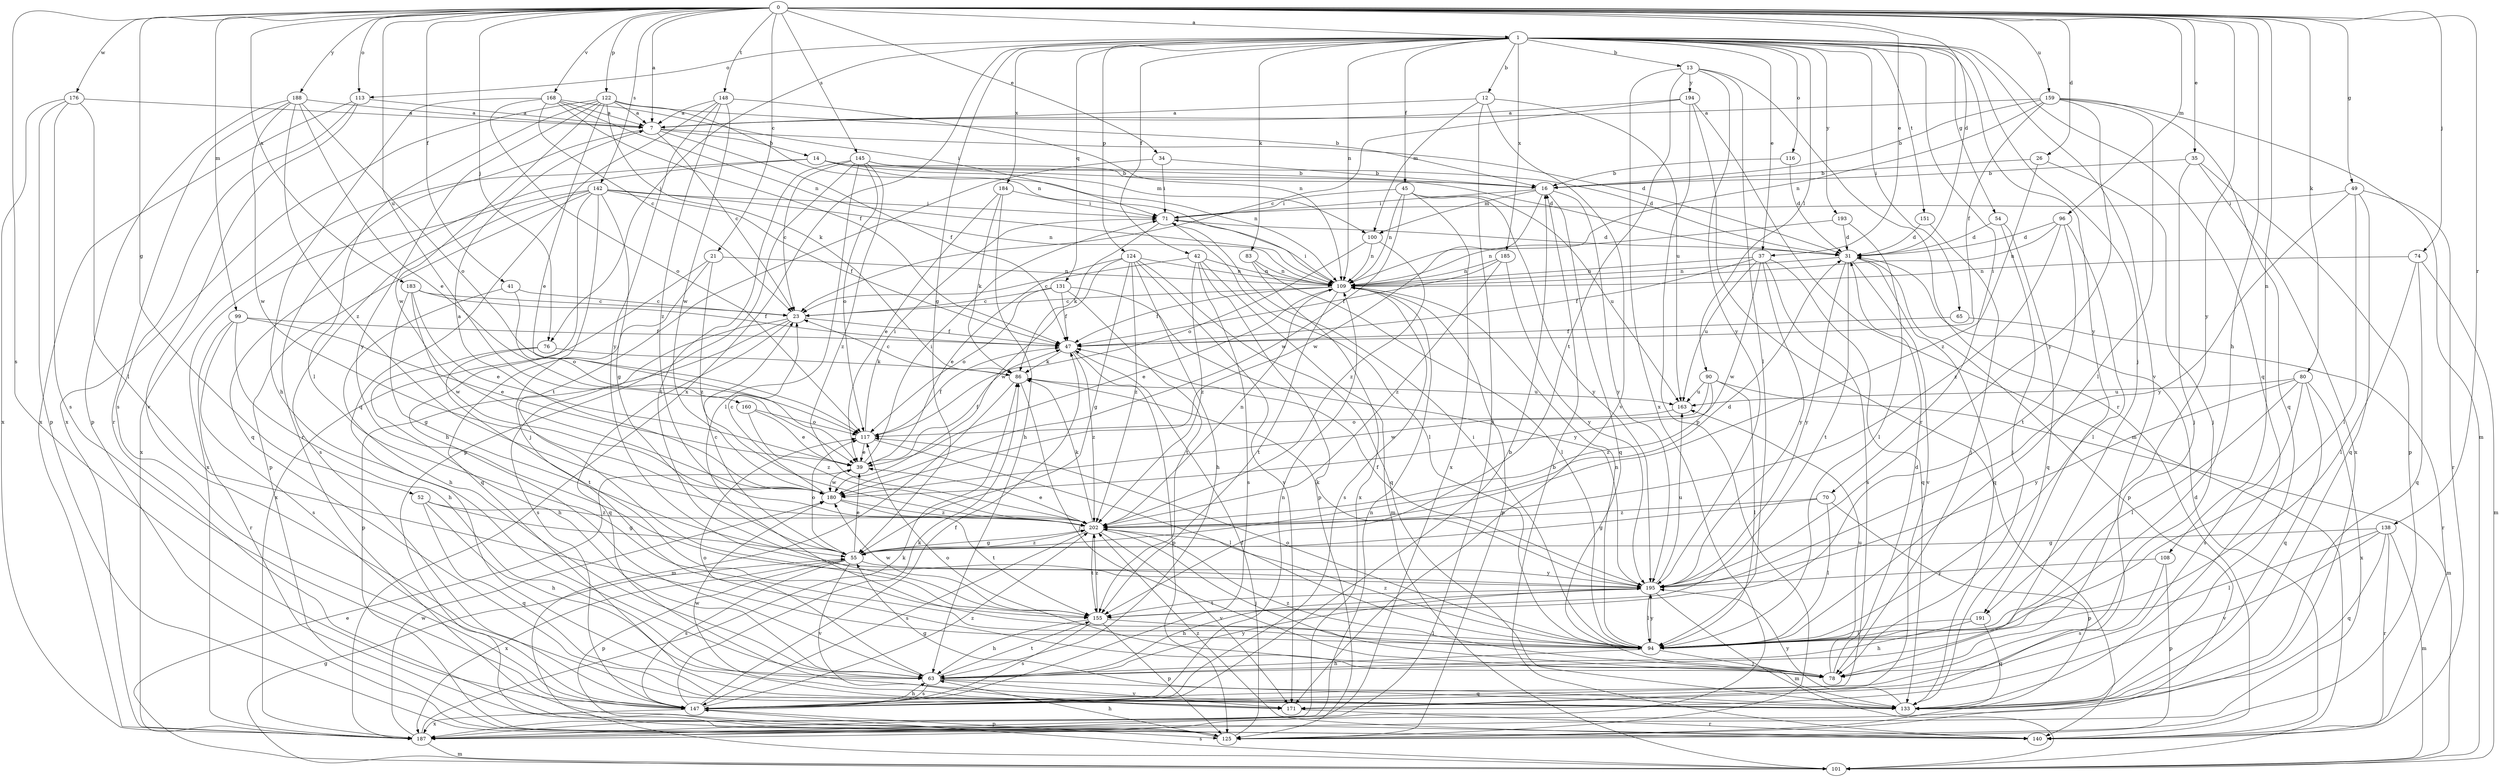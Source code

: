 strict digraph  {
0;
1;
7;
12;
13;
14;
16;
21;
23;
26;
31;
34;
35;
37;
39;
41;
42;
45;
47;
49;
52;
54;
55;
63;
65;
70;
71;
74;
76;
78;
80;
83;
86;
90;
94;
96;
99;
100;
101;
108;
109;
113;
116;
117;
122;
124;
125;
131;
133;
138;
140;
142;
145;
147;
148;
151;
155;
159;
160;
163;
168;
171;
176;
180;
183;
184;
185;
187;
188;
191;
193;
194;
195;
202;
0 -> 1  [label=a];
0 -> 7  [label=a];
0 -> 21  [label=c];
0 -> 26  [label=d];
0 -> 31  [label=d];
0 -> 34  [label=e];
0 -> 35  [label=e];
0 -> 37  [label=e];
0 -> 41  [label=f];
0 -> 49  [label=g];
0 -> 52  [label=g];
0 -> 63  [label=h];
0 -> 74  [label=j];
0 -> 76  [label=j];
0 -> 80  [label=k];
0 -> 96  [label=m];
0 -> 99  [label=m];
0 -> 108  [label=n];
0 -> 113  [label=o];
0 -> 122  [label=p];
0 -> 138  [label=r];
0 -> 142  [label=s];
0 -> 145  [label=s];
0 -> 147  [label=s];
0 -> 148  [label=t];
0 -> 159  [label=u];
0 -> 160  [label=u];
0 -> 168  [label=v];
0 -> 176  [label=w];
0 -> 183  [label=x];
0 -> 188  [label=y];
0 -> 191  [label=y];
1 -> 12  [label=b];
1 -> 13  [label=b];
1 -> 37  [label=e];
1 -> 42  [label=f];
1 -> 45  [label=f];
1 -> 54  [label=g];
1 -> 55  [label=g];
1 -> 65  [label=i];
1 -> 70  [label=i];
1 -> 76  [label=j];
1 -> 78  [label=j];
1 -> 83  [label=k];
1 -> 90  [label=l];
1 -> 109  [label=n];
1 -> 113  [label=o];
1 -> 116  [label=o];
1 -> 124  [label=p];
1 -> 131  [label=q];
1 -> 133  [label=q];
1 -> 151  [label=t];
1 -> 171  [label=v];
1 -> 184  [label=x];
1 -> 185  [label=x];
1 -> 187  [label=x];
1 -> 191  [label=y];
1 -> 193  [label=y];
7 -> 14  [label=b];
7 -> 23  [label=c];
7 -> 31  [label=d];
7 -> 47  [label=f];
7 -> 140  [label=r];
12 -> 7  [label=a];
12 -> 100  [label=m];
12 -> 163  [label=u];
12 -> 171  [label=v];
12 -> 187  [label=x];
13 -> 94  [label=l];
13 -> 140  [label=r];
13 -> 155  [label=t];
13 -> 187  [label=x];
13 -> 194  [label=y];
13 -> 195  [label=y];
14 -> 16  [label=b];
14 -> 31  [label=d];
14 -> 100  [label=m];
14 -> 109  [label=n];
14 -> 133  [label=q];
14 -> 187  [label=x];
16 -> 71  [label=i];
16 -> 100  [label=m];
16 -> 133  [label=q];
16 -> 180  [label=w];
16 -> 195  [label=y];
21 -> 109  [label=n];
21 -> 133  [label=q];
21 -> 187  [label=x];
21 -> 202  [label=z];
23 -> 47  [label=f];
23 -> 125  [label=p];
23 -> 133  [label=q];
23 -> 147  [label=s];
26 -> 16  [label=b];
26 -> 78  [label=j];
26 -> 202  [label=z];
31 -> 109  [label=n];
31 -> 125  [label=p];
31 -> 133  [label=q];
31 -> 155  [label=t];
31 -> 171  [label=v];
31 -> 195  [label=y];
34 -> 16  [label=b];
34 -> 71  [label=i];
34 -> 155  [label=t];
35 -> 16  [label=b];
35 -> 78  [label=j];
35 -> 125  [label=p];
35 -> 187  [label=x];
37 -> 47  [label=f];
37 -> 109  [label=n];
37 -> 133  [label=q];
37 -> 147  [label=s];
37 -> 163  [label=u];
37 -> 180  [label=w];
37 -> 195  [label=y];
39 -> 47  [label=f];
39 -> 71  [label=i];
39 -> 180  [label=w];
41 -> 23  [label=c];
41 -> 63  [label=h];
41 -> 117  [label=o];
42 -> 23  [label=c];
42 -> 101  [label=m];
42 -> 109  [label=n];
42 -> 125  [label=p];
42 -> 147  [label=s];
42 -> 202  [label=z];
45 -> 71  [label=i];
45 -> 109  [label=n];
45 -> 163  [label=u];
45 -> 180  [label=w];
45 -> 187  [label=x];
45 -> 195  [label=y];
47 -> 86  [label=k];
47 -> 125  [label=p];
47 -> 202  [label=z];
49 -> 71  [label=i];
49 -> 94  [label=l];
49 -> 133  [label=q];
49 -> 140  [label=r];
49 -> 195  [label=y];
52 -> 55  [label=g];
52 -> 63  [label=h];
52 -> 133  [label=q];
52 -> 202  [label=z];
54 -> 31  [label=d];
54 -> 78  [label=j];
54 -> 133  [label=q];
55 -> 23  [label=c];
55 -> 31  [label=d];
55 -> 39  [label=e];
55 -> 117  [label=o];
55 -> 125  [label=p];
55 -> 147  [label=s];
55 -> 171  [label=v];
55 -> 187  [label=x];
55 -> 195  [label=y];
55 -> 202  [label=z];
63 -> 117  [label=o];
63 -> 133  [label=q];
63 -> 147  [label=s];
63 -> 155  [label=t];
63 -> 171  [label=v];
63 -> 195  [label=y];
65 -> 47  [label=f];
65 -> 140  [label=r];
70 -> 55  [label=g];
70 -> 94  [label=l];
70 -> 125  [label=p];
70 -> 202  [label=z];
71 -> 31  [label=d];
71 -> 86  [label=k];
71 -> 94  [label=l];
74 -> 94  [label=l];
74 -> 101  [label=m];
74 -> 109  [label=n];
74 -> 133  [label=q];
76 -> 63  [label=h];
76 -> 86  [label=k];
76 -> 155  [label=t];
78 -> 31  [label=d];
78 -> 117  [label=o];
78 -> 163  [label=u];
78 -> 202  [label=z];
80 -> 94  [label=l];
80 -> 133  [label=q];
80 -> 147  [label=s];
80 -> 163  [label=u];
80 -> 187  [label=x];
80 -> 195  [label=y];
83 -> 94  [label=l];
83 -> 109  [label=n];
83 -> 187  [label=x];
86 -> 23  [label=c];
86 -> 78  [label=j];
86 -> 101  [label=m];
86 -> 163  [label=u];
90 -> 94  [label=l];
90 -> 101  [label=m];
90 -> 163  [label=u];
90 -> 180  [label=w];
90 -> 202  [label=z];
94 -> 63  [label=h];
94 -> 71  [label=i];
94 -> 78  [label=j];
94 -> 109  [label=n];
94 -> 117  [label=o];
94 -> 195  [label=y];
94 -> 202  [label=z];
96 -> 31  [label=d];
96 -> 94  [label=l];
96 -> 109  [label=n];
96 -> 155  [label=t];
96 -> 202  [label=z];
99 -> 39  [label=e];
99 -> 47  [label=f];
99 -> 63  [label=h];
99 -> 140  [label=r];
99 -> 147  [label=s];
100 -> 109  [label=n];
100 -> 117  [label=o];
100 -> 202  [label=z];
101 -> 39  [label=e];
101 -> 55  [label=g];
101 -> 147  [label=s];
108 -> 125  [label=p];
108 -> 147  [label=s];
108 -> 195  [label=y];
109 -> 23  [label=c];
109 -> 39  [label=e];
109 -> 47  [label=f];
109 -> 71  [label=i];
109 -> 125  [label=p];
109 -> 147  [label=s];
109 -> 155  [label=t];
113 -> 7  [label=a];
113 -> 147  [label=s];
113 -> 171  [label=v];
113 -> 187  [label=x];
116 -> 16  [label=b];
116 -> 31  [label=d];
117 -> 39  [label=e];
117 -> 47  [label=f];
117 -> 71  [label=i];
117 -> 94  [label=l];
122 -> 7  [label=a];
122 -> 16  [label=b];
122 -> 39  [label=e];
122 -> 86  [label=k];
122 -> 94  [label=l];
122 -> 109  [label=n];
122 -> 180  [label=w];
122 -> 187  [label=x];
122 -> 195  [label=y];
124 -> 39  [label=e];
124 -> 55  [label=g];
124 -> 63  [label=h];
124 -> 109  [label=n];
124 -> 133  [label=q];
124 -> 171  [label=v];
124 -> 180  [label=w];
124 -> 202  [label=z];
125 -> 47  [label=f];
125 -> 63  [label=h];
131 -> 23  [label=c];
131 -> 47  [label=f];
131 -> 117  [label=o];
131 -> 155  [label=t];
131 -> 195  [label=y];
133 -> 55  [label=g];
133 -> 195  [label=y];
138 -> 55  [label=g];
138 -> 94  [label=l];
138 -> 101  [label=m];
138 -> 133  [label=q];
138 -> 140  [label=r];
138 -> 171  [label=v];
140 -> 16  [label=b];
140 -> 31  [label=d];
140 -> 202  [label=z];
142 -> 47  [label=f];
142 -> 55  [label=g];
142 -> 63  [label=h];
142 -> 71  [label=i];
142 -> 78  [label=j];
142 -> 109  [label=n];
142 -> 125  [label=p];
142 -> 147  [label=s];
142 -> 187  [label=x];
145 -> 16  [label=b];
145 -> 23  [label=c];
145 -> 31  [label=d];
145 -> 94  [label=l];
145 -> 117  [label=o];
145 -> 125  [label=p];
145 -> 155  [label=t];
145 -> 202  [label=z];
147 -> 16  [label=b];
147 -> 47  [label=f];
147 -> 63  [label=h];
147 -> 86  [label=k];
147 -> 109  [label=n];
147 -> 125  [label=p];
147 -> 187  [label=x];
147 -> 202  [label=z];
148 -> 7  [label=a];
148 -> 109  [label=n];
148 -> 133  [label=q];
148 -> 180  [label=w];
148 -> 195  [label=y];
148 -> 202  [label=z];
151 -> 31  [label=d];
151 -> 78  [label=j];
155 -> 63  [label=h];
155 -> 94  [label=l];
155 -> 125  [label=p];
155 -> 147  [label=s];
155 -> 180  [label=w];
155 -> 202  [label=z];
159 -> 7  [label=a];
159 -> 16  [label=b];
159 -> 47  [label=f];
159 -> 94  [label=l];
159 -> 101  [label=m];
159 -> 109  [label=n];
159 -> 133  [label=q];
159 -> 195  [label=y];
160 -> 39  [label=e];
160 -> 117  [label=o];
160 -> 202  [label=z];
163 -> 117  [label=o];
168 -> 7  [label=a];
168 -> 23  [label=c];
168 -> 47  [label=f];
168 -> 63  [label=h];
168 -> 71  [label=i];
168 -> 109  [label=n];
168 -> 117  [label=o];
171 -> 140  [label=r];
171 -> 180  [label=w];
176 -> 7  [label=a];
176 -> 94  [label=l];
176 -> 125  [label=p];
176 -> 147  [label=s];
176 -> 187  [label=x];
180 -> 7  [label=a];
180 -> 23  [label=c];
180 -> 155  [label=t];
180 -> 202  [label=z];
183 -> 23  [label=c];
183 -> 39  [label=e];
183 -> 47  [label=f];
183 -> 55  [label=g];
183 -> 180  [label=w];
184 -> 39  [label=e];
184 -> 63  [label=h];
184 -> 71  [label=i];
184 -> 86  [label=k];
185 -> 47  [label=f];
185 -> 109  [label=n];
185 -> 195  [label=y];
185 -> 202  [label=z];
187 -> 86  [label=k];
187 -> 101  [label=m];
187 -> 109  [label=n];
187 -> 180  [label=w];
188 -> 7  [label=a];
188 -> 39  [label=e];
188 -> 117  [label=o];
188 -> 125  [label=p];
188 -> 140  [label=r];
188 -> 180  [label=w];
188 -> 202  [label=z];
191 -> 63  [label=h];
191 -> 94  [label=l];
191 -> 133  [label=q];
193 -> 31  [label=d];
193 -> 94  [label=l];
193 -> 109  [label=n];
194 -> 7  [label=a];
194 -> 23  [label=c];
194 -> 101  [label=m];
194 -> 125  [label=p];
194 -> 140  [label=r];
195 -> 47  [label=f];
195 -> 63  [label=h];
195 -> 86  [label=k];
195 -> 94  [label=l];
195 -> 101  [label=m];
195 -> 155  [label=t];
195 -> 163  [label=u];
202 -> 39  [label=e];
202 -> 55  [label=g];
202 -> 78  [label=j];
202 -> 86  [label=k];
202 -> 109  [label=n];
202 -> 147  [label=s];
202 -> 155  [label=t];
202 -> 171  [label=v];
}
